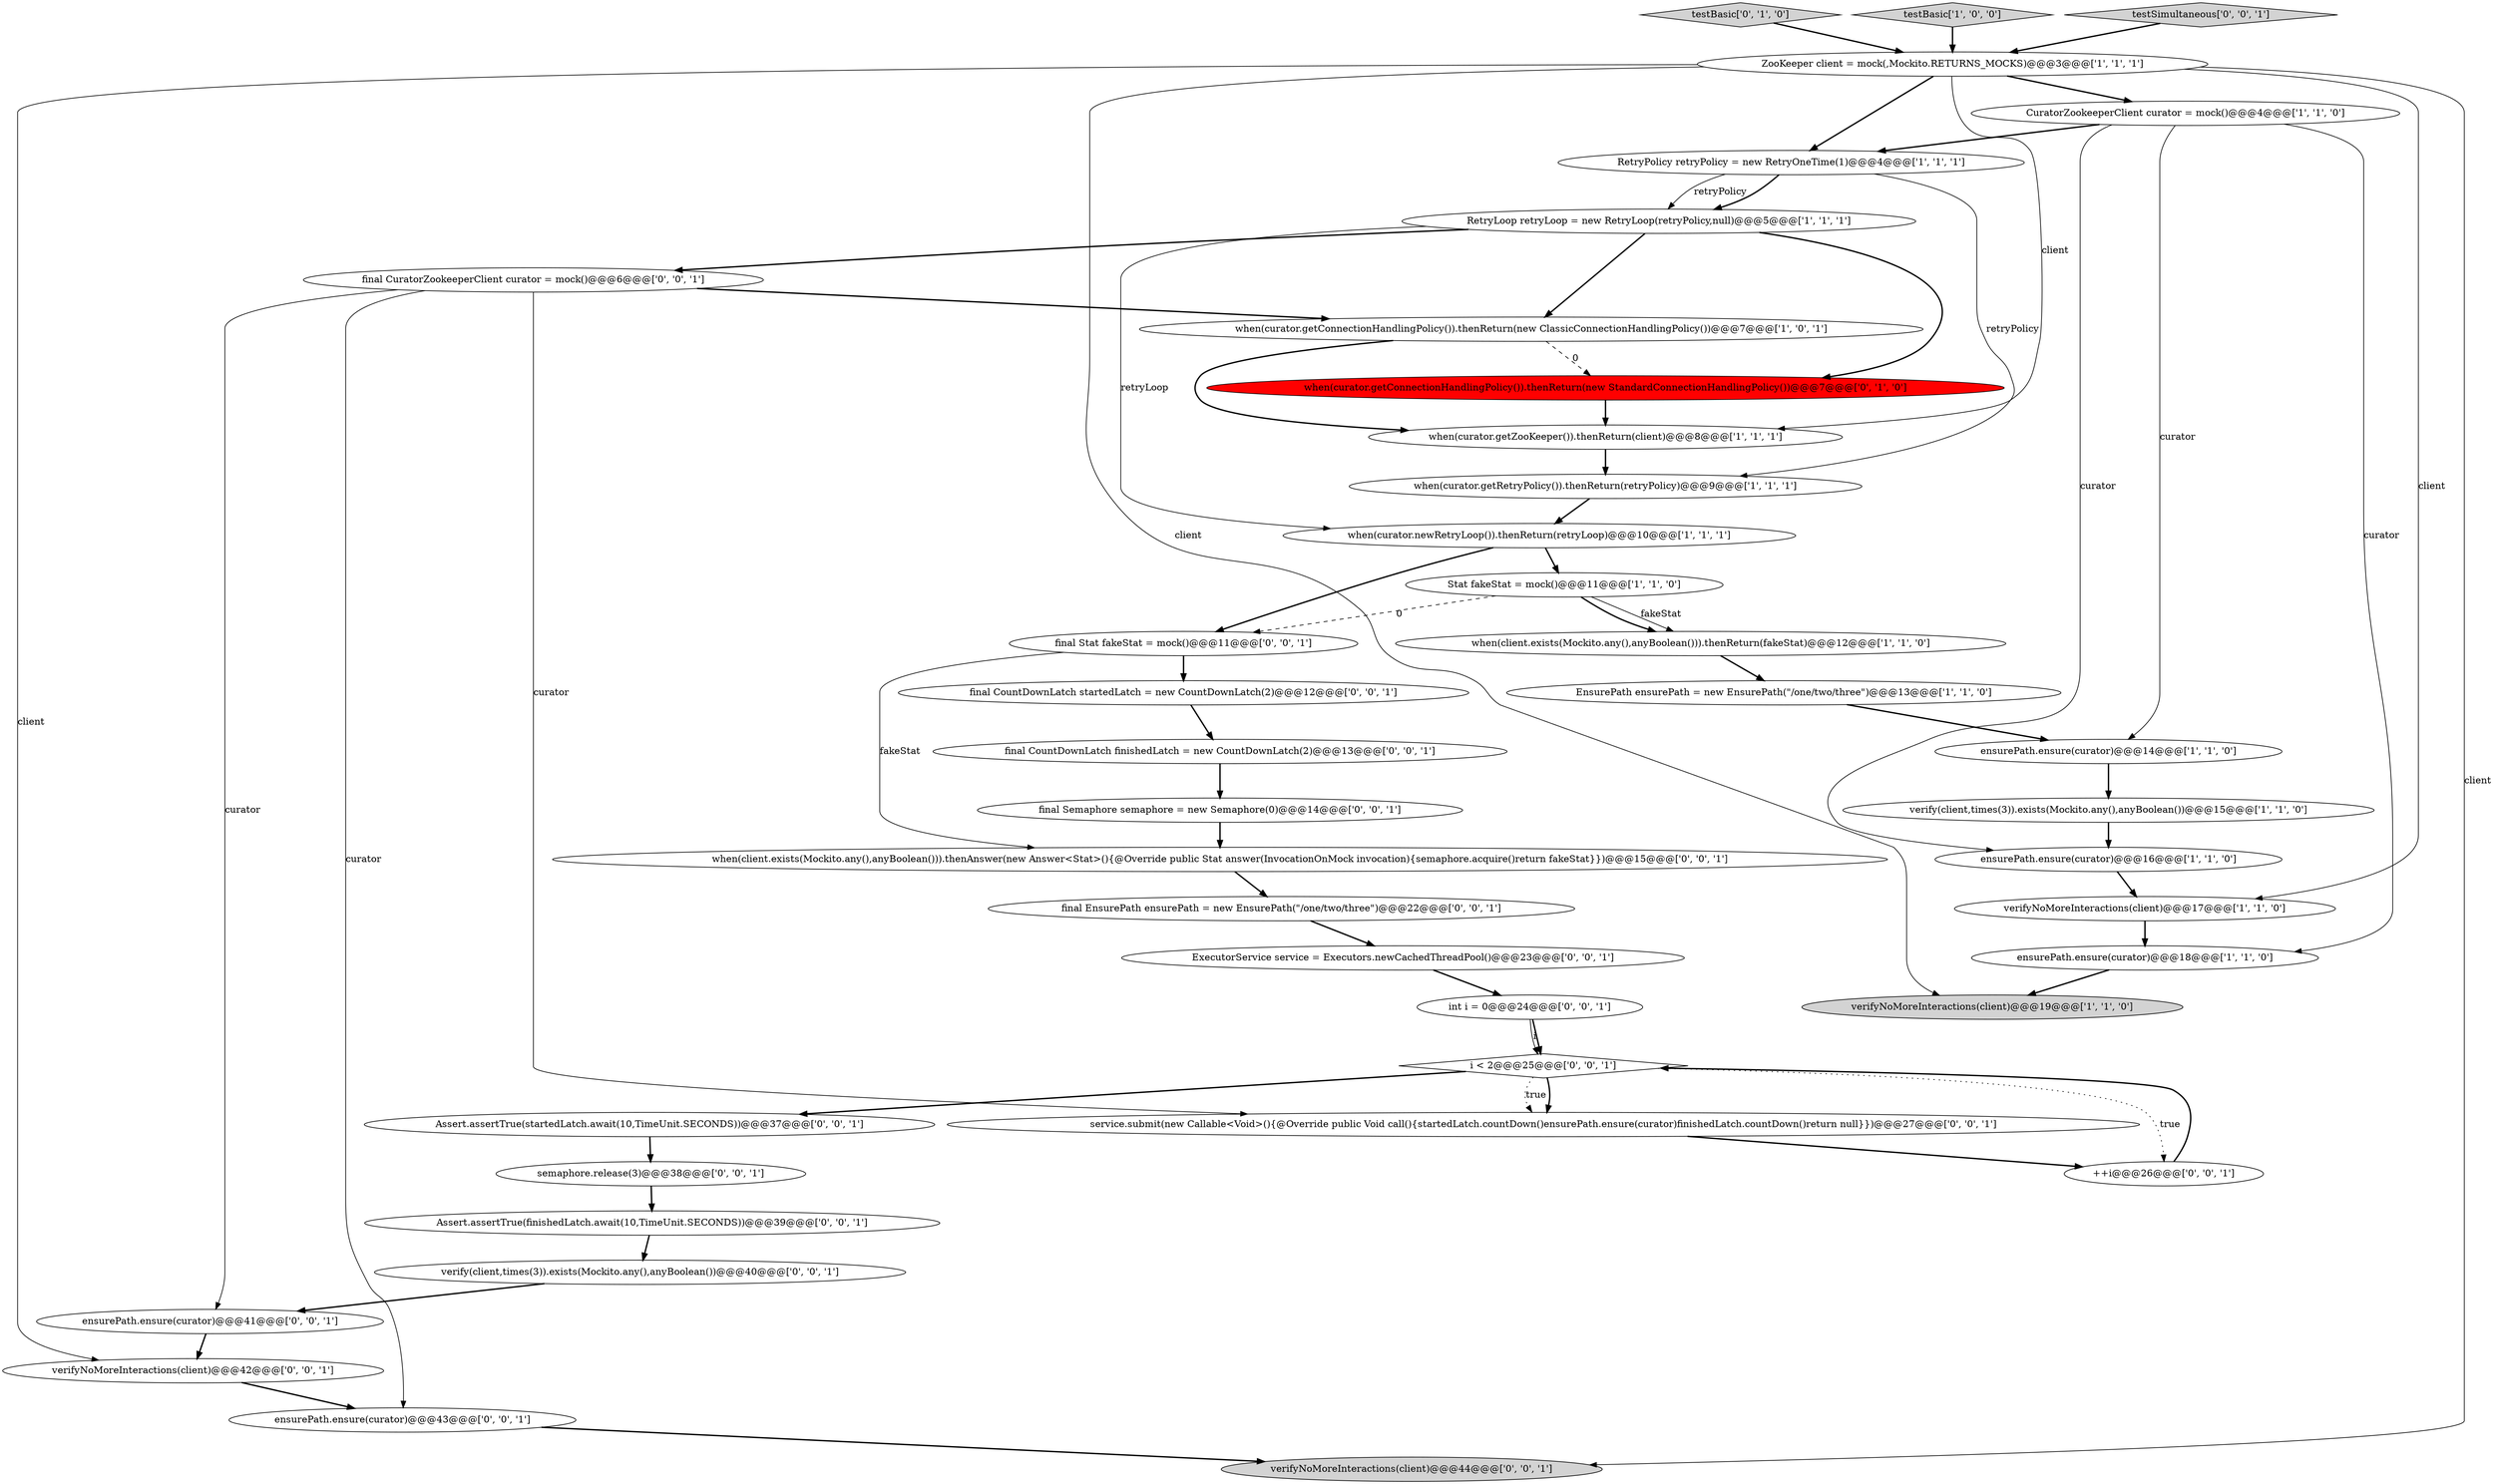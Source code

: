 digraph {
14 [style = filled, label = "when(curator.getRetryPolicy()).thenReturn(retryPolicy)@@@9@@@['1', '1', '1']", fillcolor = white, shape = ellipse image = "AAA0AAABBB1BBB"];
10 [style = filled, label = "RetryLoop retryLoop = new RetryLoop(retryPolicy,null)@@@5@@@['1', '1', '1']", fillcolor = white, shape = ellipse image = "AAA0AAABBB1BBB"];
28 [style = filled, label = "final Stat fakeStat = mock()@@@11@@@['0', '0', '1']", fillcolor = white, shape = ellipse image = "AAA0AAABBB3BBB"];
17 [style = filled, label = "ensurePath.ensure(curator)@@@18@@@['1', '1', '0']", fillcolor = white, shape = ellipse image = "AAA0AAABBB1BBB"];
6 [style = filled, label = "CuratorZookeeperClient curator = mock()@@@4@@@['1', '1', '0']", fillcolor = white, shape = ellipse image = "AAA0AAABBB1BBB"];
9 [style = filled, label = "ensurePath.ensure(curator)@@@16@@@['1', '1', '0']", fillcolor = white, shape = ellipse image = "AAA0AAABBB1BBB"];
40 [style = filled, label = "when(client.exists(Mockito.any(),anyBoolean())).thenAnswer(new Answer<Stat>(){@Override public Stat answer(InvocationOnMock invocation){semaphore.acquire()return fakeStat}})@@@15@@@['0', '0', '1']", fillcolor = white, shape = ellipse image = "AAA0AAABBB3BBB"];
30 [style = filled, label = "ExecutorService service = Executors.newCachedThreadPool()@@@23@@@['0', '0', '1']", fillcolor = white, shape = ellipse image = "AAA0AAABBB3BBB"];
1 [style = filled, label = "Stat fakeStat = mock()@@@11@@@['1', '1', '0']", fillcolor = white, shape = ellipse image = "AAA0AAABBB1BBB"];
26 [style = filled, label = "Assert.assertTrue(startedLatch.await(10,TimeUnit.SECONDS))@@@37@@@['0', '0', '1']", fillcolor = white, shape = ellipse image = "AAA0AAABBB3BBB"];
5 [style = filled, label = "verifyNoMoreInteractions(client)@@@17@@@['1', '1', '0']", fillcolor = white, shape = ellipse image = "AAA0AAABBB1BBB"];
38 [style = filled, label = "verifyNoMoreInteractions(client)@@@42@@@['0', '0', '1']", fillcolor = white, shape = ellipse image = "AAA0AAABBB3BBB"];
32 [style = filled, label = "final CountDownLatch finishedLatch = new CountDownLatch(2)@@@13@@@['0', '0', '1']", fillcolor = white, shape = ellipse image = "AAA0AAABBB3BBB"];
7 [style = filled, label = "when(curator.getConnectionHandlingPolicy()).thenReturn(new ClassicConnectionHandlingPolicy())@@@7@@@['1', '0', '1']", fillcolor = white, shape = ellipse image = "AAA0AAABBB1BBB"];
23 [style = filled, label = "verify(client,times(3)).exists(Mockito.any(),anyBoolean())@@@40@@@['0', '0', '1']", fillcolor = white, shape = ellipse image = "AAA0AAABBB3BBB"];
25 [style = filled, label = "final CuratorZookeeperClient curator = mock()@@@6@@@['0', '0', '1']", fillcolor = white, shape = ellipse image = "AAA0AAABBB3BBB"];
18 [style = filled, label = "testBasic['0', '1', '0']", fillcolor = lightgray, shape = diamond image = "AAA0AAABBB2BBB"];
16 [style = filled, label = "ZooKeeper client = mock(,Mockito.RETURNS_MOCKS)@@@3@@@['1', '1', '1']", fillcolor = white, shape = ellipse image = "AAA0AAABBB1BBB"];
3 [style = filled, label = "verify(client,times(3)).exists(Mockito.any(),anyBoolean())@@@15@@@['1', '1', '0']", fillcolor = white, shape = ellipse image = "AAA0AAABBB1BBB"];
8 [style = filled, label = "verifyNoMoreInteractions(client)@@@19@@@['1', '1', '0']", fillcolor = lightgray, shape = ellipse image = "AAA0AAABBB1BBB"];
0 [style = filled, label = "RetryPolicy retryPolicy = new RetryOneTime(1)@@@4@@@['1', '1', '1']", fillcolor = white, shape = ellipse image = "AAA0AAABBB1BBB"];
20 [style = filled, label = "Assert.assertTrue(finishedLatch.await(10,TimeUnit.SECONDS))@@@39@@@['0', '0', '1']", fillcolor = white, shape = ellipse image = "AAA0AAABBB3BBB"];
39 [style = filled, label = "ensurePath.ensure(curator)@@@41@@@['0', '0', '1']", fillcolor = white, shape = ellipse image = "AAA0AAABBB3BBB"];
19 [style = filled, label = "when(curator.getConnectionHandlingPolicy()).thenReturn(new StandardConnectionHandlingPolicy())@@@7@@@['0', '1', '0']", fillcolor = red, shape = ellipse image = "AAA1AAABBB2BBB"];
15 [style = filled, label = "testBasic['1', '0', '0']", fillcolor = lightgray, shape = diamond image = "AAA0AAABBB1BBB"];
29 [style = filled, label = "final EnsurePath ensurePath = new EnsurePath(\"/one/two/three\")@@@22@@@['0', '0', '1']", fillcolor = white, shape = ellipse image = "AAA0AAABBB3BBB"];
31 [style = filled, label = "++i@@@26@@@['0', '0', '1']", fillcolor = white, shape = ellipse image = "AAA0AAABBB3BBB"];
24 [style = filled, label = "testSimultaneous['0', '0', '1']", fillcolor = lightgray, shape = diamond image = "AAA0AAABBB3BBB"];
27 [style = filled, label = "service.submit(new Callable<Void>(){@Override public Void call(){startedLatch.countDown()ensurePath.ensure(curator)finishedLatch.countDown()return null}})@@@27@@@['0', '0', '1']", fillcolor = white, shape = ellipse image = "AAA0AAABBB3BBB"];
36 [style = filled, label = "ensurePath.ensure(curator)@@@43@@@['0', '0', '1']", fillcolor = white, shape = ellipse image = "AAA0AAABBB3BBB"];
12 [style = filled, label = "ensurePath.ensure(curator)@@@14@@@['1', '1', '0']", fillcolor = white, shape = ellipse image = "AAA0AAABBB1BBB"];
37 [style = filled, label = "int i = 0@@@24@@@['0', '0', '1']", fillcolor = white, shape = ellipse image = "AAA0AAABBB3BBB"];
2 [style = filled, label = "when(client.exists(Mockito.any(),anyBoolean())).thenReturn(fakeStat)@@@12@@@['1', '1', '0']", fillcolor = white, shape = ellipse image = "AAA0AAABBB1BBB"];
11 [style = filled, label = "when(curator.newRetryLoop()).thenReturn(retryLoop)@@@10@@@['1', '1', '1']", fillcolor = white, shape = ellipse image = "AAA0AAABBB1BBB"];
22 [style = filled, label = "i < 2@@@25@@@['0', '0', '1']", fillcolor = white, shape = diamond image = "AAA0AAABBB3BBB"];
33 [style = filled, label = "semaphore.release(3)@@@38@@@['0', '0', '1']", fillcolor = white, shape = ellipse image = "AAA0AAABBB3BBB"];
21 [style = filled, label = "final Semaphore semaphore = new Semaphore(0)@@@14@@@['0', '0', '1']", fillcolor = white, shape = ellipse image = "AAA0AAABBB3BBB"];
13 [style = filled, label = "when(curator.getZooKeeper()).thenReturn(client)@@@8@@@['1', '1', '1']", fillcolor = white, shape = ellipse image = "AAA0AAABBB1BBB"];
35 [style = filled, label = "verifyNoMoreInteractions(client)@@@44@@@['0', '0', '1']", fillcolor = lightgray, shape = ellipse image = "AAA0AAABBB3BBB"];
4 [style = filled, label = "EnsurePath ensurePath = new EnsurePath(\"/one/two/three\")@@@13@@@['1', '1', '0']", fillcolor = white, shape = ellipse image = "AAA0AAABBB1BBB"];
34 [style = filled, label = "final CountDownLatch startedLatch = new CountDownLatch(2)@@@12@@@['0', '0', '1']", fillcolor = white, shape = ellipse image = "AAA0AAABBB3BBB"];
7->13 [style = bold, label=""];
28->40 [style = solid, label="fakeStat"];
17->8 [style = bold, label=""];
11->28 [style = bold, label=""];
22->26 [style = bold, label=""];
16->0 [style = bold, label=""];
32->21 [style = bold, label=""];
31->22 [style = bold, label=""];
33->20 [style = bold, label=""];
22->31 [style = dotted, label="true"];
28->34 [style = bold, label=""];
29->30 [style = bold, label=""];
11->1 [style = bold, label=""];
6->17 [style = solid, label="curator"];
10->19 [style = bold, label=""];
16->6 [style = bold, label=""];
0->10 [style = solid, label="retryPolicy"];
16->35 [style = solid, label="client"];
27->31 [style = bold, label=""];
38->36 [style = bold, label=""];
6->0 [style = bold, label=""];
30->37 [style = bold, label=""];
1->28 [style = dashed, label="0"];
6->9 [style = solid, label="curator"];
15->16 [style = bold, label=""];
5->17 [style = bold, label=""];
2->4 [style = bold, label=""];
10->7 [style = bold, label=""];
25->7 [style = bold, label=""];
16->38 [style = solid, label="client"];
16->13 [style = solid, label="client"];
16->5 [style = solid, label="client"];
3->9 [style = bold, label=""];
24->16 [style = bold, label=""];
37->22 [style = bold, label=""];
0->10 [style = bold, label=""];
6->12 [style = solid, label="curator"];
0->14 [style = solid, label="retryPolicy"];
10->11 [style = solid, label="retryLoop"];
25->39 [style = solid, label="curator"];
37->22 [style = solid, label="i"];
19->13 [style = bold, label=""];
20->23 [style = bold, label=""];
22->27 [style = bold, label=""];
10->25 [style = bold, label=""];
7->19 [style = dashed, label="0"];
25->27 [style = solid, label="curator"];
1->2 [style = solid, label="fakeStat"];
22->27 [style = dotted, label="true"];
25->36 [style = solid, label="curator"];
23->39 [style = bold, label=""];
9->5 [style = bold, label=""];
4->12 [style = bold, label=""];
21->40 [style = bold, label=""];
39->38 [style = bold, label=""];
34->32 [style = bold, label=""];
1->2 [style = bold, label=""];
12->3 [style = bold, label=""];
36->35 [style = bold, label=""];
16->8 [style = solid, label="client"];
26->33 [style = bold, label=""];
14->11 [style = bold, label=""];
13->14 [style = bold, label=""];
40->29 [style = bold, label=""];
18->16 [style = bold, label=""];
}

